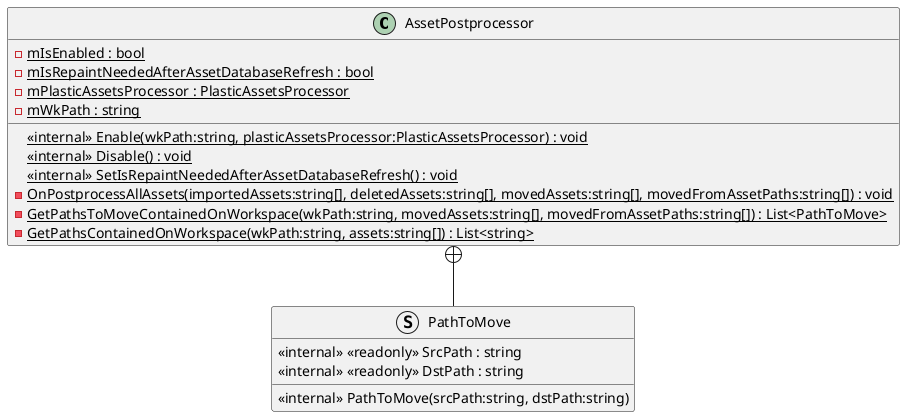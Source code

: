 @startuml
class AssetPostprocessor {
    <<internal>> {static} Enable(wkPath:string, plasticAssetsProcessor:PlasticAssetsProcessor) : void
    <<internal>> {static} Disable() : void
    <<internal>> {static} SetIsRepaintNeededAfterAssetDatabaseRefresh() : void
    {static} - OnPostprocessAllAssets(importedAssets:string[], deletedAssets:string[], movedAssets:string[], movedFromAssetPaths:string[]) : void
    {static} - GetPathsToMoveContainedOnWorkspace(wkPath:string, movedAssets:string[], movedFromAssetPaths:string[]) : List<PathToMove>
    {static} - GetPathsContainedOnWorkspace(wkPath:string, assets:string[]) : List<string>
    {static} - mIsEnabled : bool
    {static} - mIsRepaintNeededAfterAssetDatabaseRefresh : bool
    {static} - mPlasticAssetsProcessor : PlasticAssetsProcessor
    {static} - mWkPath : string
}
struct PathToMove {
    <<internal>> <<readonly>> SrcPath : string
    <<internal>> <<readonly>> DstPath : string
    <<internal>> PathToMove(srcPath:string, dstPath:string)
}
AssetPostprocessor +-- PathToMove
@enduml
